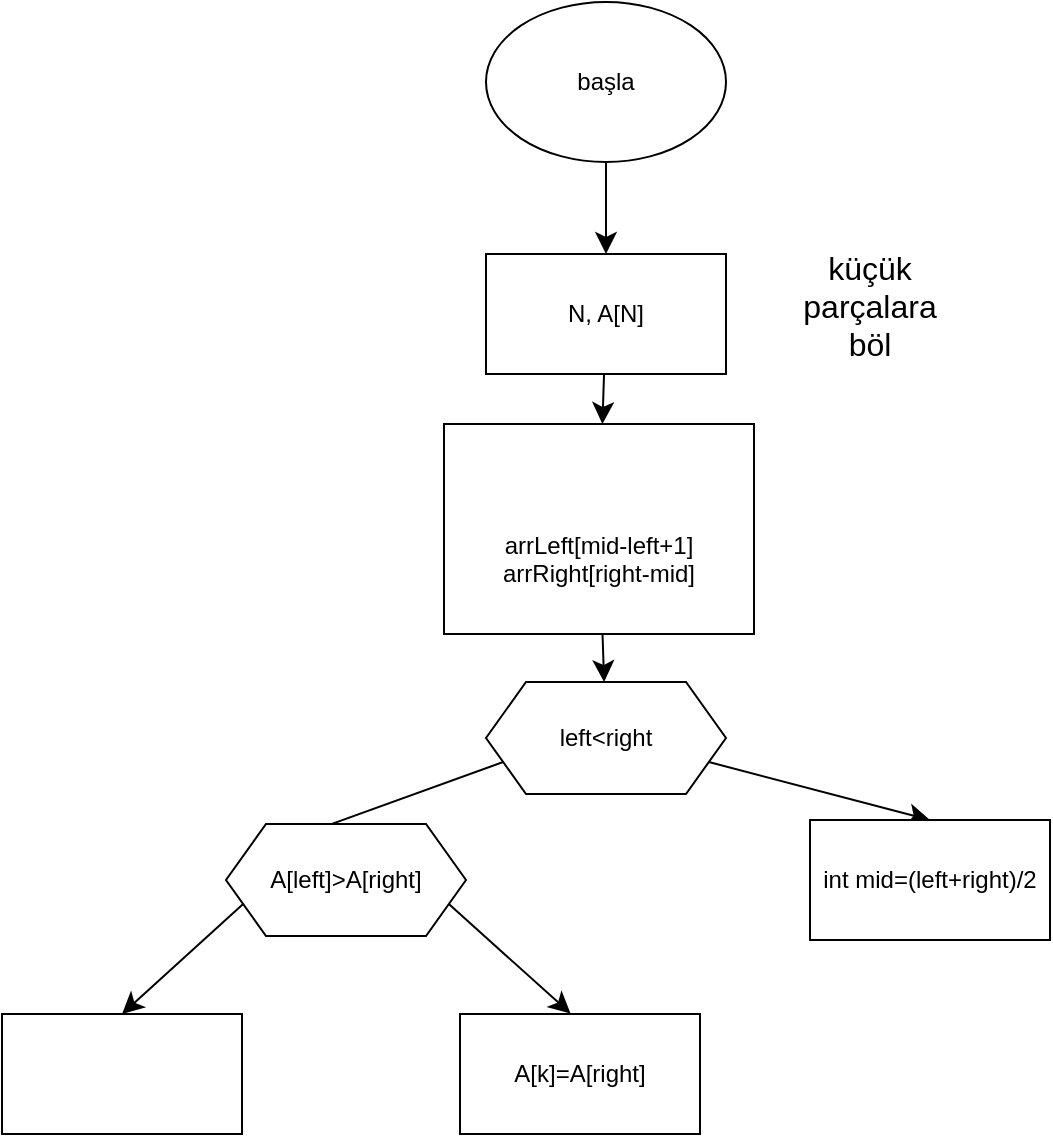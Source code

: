 <mxfile version="24.8.6">
  <diagram name="Page-1" id="iwTGkvBtk207ngidzSTX">
    <mxGraphModel dx="1108" dy="482" grid="0" gridSize="10" guides="1" tooltips="1" connect="1" arrows="1" fold="1" page="0" pageScale="1" pageWidth="3300" pageHeight="4681" math="0" shadow="0">
      <root>
        <mxCell id="0" />
        <mxCell id="1" parent="0" />
        <mxCell id="xwB4h29ziE47GwZZUMxw-3" value="" style="edgeStyle=none;curved=1;rounded=0;orthogonalLoop=1;jettySize=auto;html=1;fontSize=12;startSize=8;endSize=8;" edge="1" parent="1" source="xwB4h29ziE47GwZZUMxw-1" target="xwB4h29ziE47GwZZUMxw-2">
          <mxGeometry relative="1" as="geometry" />
        </mxCell>
        <mxCell id="xwB4h29ziE47GwZZUMxw-1" value="başla" style="ellipse;whiteSpace=wrap;html=1;" vertex="1" parent="1">
          <mxGeometry x="204" y="162" width="120" height="80" as="geometry" />
        </mxCell>
        <mxCell id="xwB4h29ziE47GwZZUMxw-5" value="" style="edgeStyle=none;curved=1;rounded=0;orthogonalLoop=1;jettySize=auto;html=1;fontSize=12;startSize=8;endSize=8;" edge="1" parent="1" source="xwB4h29ziE47GwZZUMxw-2" target="xwB4h29ziE47GwZZUMxw-4">
          <mxGeometry relative="1" as="geometry" />
        </mxCell>
        <mxCell id="xwB4h29ziE47GwZZUMxw-2" value="N, A[N]" style="rounded=0;whiteSpace=wrap;html=1;" vertex="1" parent="1">
          <mxGeometry x="204" y="288" width="120" height="60" as="geometry" />
        </mxCell>
        <mxCell id="xwB4h29ziE47GwZZUMxw-12" value="" style="edgeStyle=none;curved=1;rounded=0;orthogonalLoop=1;jettySize=auto;html=1;fontSize=12;startSize=8;endSize=8;" edge="1" parent="1" source="xwB4h29ziE47GwZZUMxw-4" target="xwB4h29ziE47GwZZUMxw-11">
          <mxGeometry relative="1" as="geometry" />
        </mxCell>
        <mxCell id="xwB4h29ziE47GwZZUMxw-4" value="&lt;br&gt;&lt;div&gt;&lt;br&gt;&lt;/div&gt;&lt;div&gt;arrLeft[mid-left+1]&lt;/div&gt;&lt;div&gt;arrRight[right-mid]&lt;/div&gt;" style="rounded=0;whiteSpace=wrap;html=1;" vertex="1" parent="1">
          <mxGeometry x="183" y="373" width="155" height="105" as="geometry" />
        </mxCell>
        <mxCell id="xwB4h29ziE47GwZZUMxw-7" value="küçük parçalara böl" style="text;html=1;align=center;verticalAlign=middle;whiteSpace=wrap;rounded=0;fontSize=16;" vertex="1" parent="1">
          <mxGeometry x="366" y="299" width="60" height="30" as="geometry" />
        </mxCell>
        <mxCell id="xwB4h29ziE47GwZZUMxw-16" style="edgeStyle=none;curved=1;rounded=0;orthogonalLoop=1;jettySize=auto;html=1;fontSize=12;startSize=8;endSize=8;exitX=0;exitY=0.75;exitDx=0;exitDy=0;entryX=0;entryY=0.25;entryDx=0;entryDy=0;" edge="1" parent="1" source="xwB4h29ziE47GwZZUMxw-11" target="xwB4h29ziE47GwZZUMxw-13">
          <mxGeometry relative="1" as="geometry" />
        </mxCell>
        <mxCell id="xwB4h29ziE47GwZZUMxw-21" style="edgeStyle=none;curved=1;rounded=0;orthogonalLoop=1;jettySize=auto;html=1;exitX=1;exitY=0.75;exitDx=0;exitDy=0;fontSize=12;startSize=8;endSize=8;entryX=0.5;entryY=0;entryDx=0;entryDy=0;" edge="1" parent="1" source="xwB4h29ziE47GwZZUMxw-11" target="xwB4h29ziE47GwZZUMxw-23">
          <mxGeometry relative="1" as="geometry">
            <mxPoint x="445.333" y="597.407" as="targetPoint" />
          </mxGeometry>
        </mxCell>
        <mxCell id="xwB4h29ziE47GwZZUMxw-11" value="left&amp;lt;right" style="shape=hexagon;perimeter=hexagonPerimeter2;whiteSpace=wrap;html=1;fixedSize=1;rounded=0;" vertex="1" parent="1">
          <mxGeometry x="204" y="502" width="120" height="56" as="geometry" />
        </mxCell>
        <mxCell id="xwB4h29ziE47GwZZUMxw-17" style="edgeStyle=none;curved=1;rounded=0;orthogonalLoop=1;jettySize=auto;html=1;exitX=1;exitY=0.75;exitDx=0;exitDy=0;fontSize=12;startSize=8;endSize=8;entryX=0.461;entryY=-0.003;entryDx=0;entryDy=0;entryPerimeter=0;" edge="1" parent="1" source="xwB4h29ziE47GwZZUMxw-13" target="xwB4h29ziE47GwZZUMxw-19">
          <mxGeometry relative="1" as="geometry">
            <mxPoint x="239" y="662" as="targetPoint" />
          </mxGeometry>
        </mxCell>
        <mxCell id="xwB4h29ziE47GwZZUMxw-18" style="edgeStyle=none;curved=1;rounded=0;orthogonalLoop=1;jettySize=auto;html=1;exitX=0;exitY=0.75;exitDx=0;exitDy=0;fontSize=12;startSize=8;endSize=8;entryX=0.5;entryY=0;entryDx=0;entryDy=0;" edge="1" parent="1" source="xwB4h29ziE47GwZZUMxw-13" target="xwB4h29ziE47GwZZUMxw-20">
          <mxGeometry relative="1" as="geometry">
            <mxPoint x="31.741" y="658.593" as="targetPoint" />
          </mxGeometry>
        </mxCell>
        <mxCell id="xwB4h29ziE47GwZZUMxw-13" value="A[left]&amp;gt;A[right]" style="shape=hexagon;perimeter=hexagonPerimeter2;whiteSpace=wrap;html=1;fixedSize=1;rounded=0;" vertex="1" parent="1">
          <mxGeometry x="74" y="573" width="120" height="56" as="geometry" />
        </mxCell>
        <mxCell id="xwB4h29ziE47GwZZUMxw-19" value="A[k]=A[right]" style="rounded=0;whiteSpace=wrap;html=1;" vertex="1" parent="1">
          <mxGeometry x="191" y="668" width="120" height="60" as="geometry" />
        </mxCell>
        <mxCell id="xwB4h29ziE47GwZZUMxw-20" value="" style="rounded=0;whiteSpace=wrap;html=1;" vertex="1" parent="1">
          <mxGeometry x="-38" y="668" width="120" height="60" as="geometry" />
        </mxCell>
        <mxCell id="xwB4h29ziE47GwZZUMxw-23" value="int mid=(left+right)/2" style="rounded=0;whiteSpace=wrap;html=1;" vertex="1" parent="1">
          <mxGeometry x="366" y="571" width="120" height="60" as="geometry" />
        </mxCell>
      </root>
    </mxGraphModel>
  </diagram>
</mxfile>
